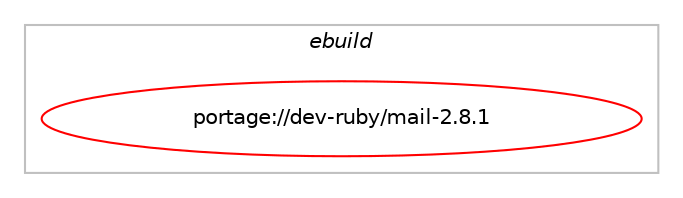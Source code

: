digraph prolog {

# *************
# Graph options
# *************

newrank=true;
concentrate=true;
compound=true;
graph [rankdir=LR,fontname=Helvetica,fontsize=10,ranksep=1.5];#, ranksep=2.5, nodesep=0.2];
edge  [arrowhead=vee];
node  [fontname=Helvetica,fontsize=10];

# **********
# The ebuild
# **********

subgraph cluster_leftcol {
color=gray;
label=<<i>ebuild</i>>;
id [label="portage://dev-ruby/mail-2.8.1", color=red, width=4, href="../dev-ruby/mail-2.8.1.svg"];
}

# ****************
# The dependencies
# ****************

subgraph cluster_midcol {
color=gray;
label=<<i>dependencies</i>>;
subgraph cluster_compile {
fillcolor="#eeeeee";
style=filled;
label=<<i>compile</i>>;
# *** BEGIN UNKNOWN DEPENDENCY TYPE (TODO) ***
# id -> equal(use_conditional_group(positive,ruby_targets_ruby31,portage://dev-ruby/mail-2.8.1,[package_dependency(portage://dev-ruby/mail-2.8.1,install,no,dev-lang,ruby,none,[,,],[slot(3.1)],[])]))
# *** END UNKNOWN DEPENDENCY TYPE (TODO) ***

# *** BEGIN UNKNOWN DEPENDENCY TYPE (TODO) ***
# id -> equal(use_conditional_group(positive,ruby_targets_ruby31,portage://dev-ruby/mail-2.8.1,[package_dependency(portage://dev-ruby/mail-2.8.1,install,no,virtual,rubygems,none,[,,],[],[use(enable(ruby_targets_ruby31),negative)])]))
# *** END UNKNOWN DEPENDENCY TYPE (TODO) ***

# *** BEGIN UNKNOWN DEPENDENCY TYPE (TODO) ***
# id -> equal(use_conditional_group(positive,ruby_targets_ruby32,portage://dev-ruby/mail-2.8.1,[package_dependency(portage://dev-ruby/mail-2.8.1,install,no,dev-lang,ruby,none,[,,],[slot(3.2)],[])]))
# *** END UNKNOWN DEPENDENCY TYPE (TODO) ***

# *** BEGIN UNKNOWN DEPENDENCY TYPE (TODO) ***
# id -> equal(use_conditional_group(positive,ruby_targets_ruby32,portage://dev-ruby/mail-2.8.1,[package_dependency(portage://dev-ruby/mail-2.8.1,install,no,virtual,rubygems,none,[,,],[],[use(enable(ruby_targets_ruby32),negative)])]))
# *** END UNKNOWN DEPENDENCY TYPE (TODO) ***

# *** BEGIN UNKNOWN DEPENDENCY TYPE (TODO) ***
# id -> equal(use_conditional_group(positive,ruby_targets_ruby33,portage://dev-ruby/mail-2.8.1,[package_dependency(portage://dev-ruby/mail-2.8.1,install,no,dev-lang,ruby,none,[,,],[slot(3.3)],[])]))
# *** END UNKNOWN DEPENDENCY TYPE (TODO) ***

# *** BEGIN UNKNOWN DEPENDENCY TYPE (TODO) ***
# id -> equal(use_conditional_group(positive,ruby_targets_ruby33,portage://dev-ruby/mail-2.8.1,[package_dependency(portage://dev-ruby/mail-2.8.1,install,no,virtual,rubygems,none,[,,],[],[use(enable(ruby_targets_ruby33),negative)])]))
# *** END UNKNOWN DEPENDENCY TYPE (TODO) ***

}
subgraph cluster_compileandrun {
fillcolor="#eeeeee";
style=filled;
label=<<i>compile and run</i>>;
}
subgraph cluster_run {
fillcolor="#eeeeee";
style=filled;
label=<<i>run</i>>;
# *** BEGIN UNKNOWN DEPENDENCY TYPE (TODO) ***
# id -> equal(use_conditional_group(positive,ruby_targets_ruby31,portage://dev-ruby/mail-2.8.1,[package_dependency(portage://dev-ruby/mail-2.8.1,run,no,dev-lang,ruby,none,[,,],[slot(3.1)],[])]))
# *** END UNKNOWN DEPENDENCY TYPE (TODO) ***

# *** BEGIN UNKNOWN DEPENDENCY TYPE (TODO) ***
# id -> equal(use_conditional_group(positive,ruby_targets_ruby31,portage://dev-ruby/mail-2.8.1,[package_dependency(portage://dev-ruby/mail-2.8.1,run,no,dev-ruby,mini_mime,greaterequal,[0.1.1,,,0.1.1],[],[use(enable(ruby_targets_ruby31),negative)]),package_dependency(portage://dev-ruby/mail-2.8.1,run,no,dev-ruby,net-imap,none,[,,],[],[use(enable(ruby_targets_ruby31),negative)]),package_dependency(portage://dev-ruby/mail-2.8.1,run,no,dev-ruby,net-pop,none,[,,],[],[use(enable(ruby_targets_ruby31),negative)]),package_dependency(portage://dev-ruby/mail-2.8.1,run,no,dev-ruby,net-smtp,none,[,,],[],[use(enable(ruby_targets_ruby31),negative)])]))
# *** END UNKNOWN DEPENDENCY TYPE (TODO) ***

# *** BEGIN UNKNOWN DEPENDENCY TYPE (TODO) ***
# id -> equal(use_conditional_group(positive,ruby_targets_ruby31,portage://dev-ruby/mail-2.8.1,[package_dependency(portage://dev-ruby/mail-2.8.1,run,no,virtual,rubygems,none,[,,],[],[use(enable(ruby_targets_ruby31),negative)])]))
# *** END UNKNOWN DEPENDENCY TYPE (TODO) ***

# *** BEGIN UNKNOWN DEPENDENCY TYPE (TODO) ***
# id -> equal(use_conditional_group(positive,ruby_targets_ruby32,portage://dev-ruby/mail-2.8.1,[package_dependency(portage://dev-ruby/mail-2.8.1,run,no,dev-lang,ruby,none,[,,],[slot(3.2)],[])]))
# *** END UNKNOWN DEPENDENCY TYPE (TODO) ***

# *** BEGIN UNKNOWN DEPENDENCY TYPE (TODO) ***
# id -> equal(use_conditional_group(positive,ruby_targets_ruby32,portage://dev-ruby/mail-2.8.1,[package_dependency(portage://dev-ruby/mail-2.8.1,run,no,dev-ruby,mini_mime,greaterequal,[0.1.1,,,0.1.1],[],[use(enable(ruby_targets_ruby32),negative)]),package_dependency(portage://dev-ruby/mail-2.8.1,run,no,dev-ruby,net-imap,none,[,,],[],[use(enable(ruby_targets_ruby32),negative)]),package_dependency(portage://dev-ruby/mail-2.8.1,run,no,dev-ruby,net-pop,none,[,,],[],[use(enable(ruby_targets_ruby32),negative)]),package_dependency(portage://dev-ruby/mail-2.8.1,run,no,dev-ruby,net-smtp,none,[,,],[],[use(enable(ruby_targets_ruby32),negative)])]))
# *** END UNKNOWN DEPENDENCY TYPE (TODO) ***

# *** BEGIN UNKNOWN DEPENDENCY TYPE (TODO) ***
# id -> equal(use_conditional_group(positive,ruby_targets_ruby32,portage://dev-ruby/mail-2.8.1,[package_dependency(portage://dev-ruby/mail-2.8.1,run,no,virtual,rubygems,none,[,,],[],[use(enable(ruby_targets_ruby32),negative)])]))
# *** END UNKNOWN DEPENDENCY TYPE (TODO) ***

# *** BEGIN UNKNOWN DEPENDENCY TYPE (TODO) ***
# id -> equal(use_conditional_group(positive,ruby_targets_ruby33,portage://dev-ruby/mail-2.8.1,[package_dependency(portage://dev-ruby/mail-2.8.1,run,no,dev-lang,ruby,none,[,,],[slot(3.3)],[])]))
# *** END UNKNOWN DEPENDENCY TYPE (TODO) ***

# *** BEGIN UNKNOWN DEPENDENCY TYPE (TODO) ***
# id -> equal(use_conditional_group(positive,ruby_targets_ruby33,portage://dev-ruby/mail-2.8.1,[package_dependency(portage://dev-ruby/mail-2.8.1,run,no,dev-ruby,mini_mime,greaterequal,[0.1.1,,,0.1.1],[],[use(enable(ruby_targets_ruby33),negative)]),package_dependency(portage://dev-ruby/mail-2.8.1,run,no,dev-ruby,net-imap,none,[,,],[],[use(enable(ruby_targets_ruby33),negative)]),package_dependency(portage://dev-ruby/mail-2.8.1,run,no,dev-ruby,net-pop,none,[,,],[],[use(enable(ruby_targets_ruby33),negative)]),package_dependency(portage://dev-ruby/mail-2.8.1,run,no,dev-ruby,net-smtp,none,[,,],[],[use(enable(ruby_targets_ruby33),negative)])]))
# *** END UNKNOWN DEPENDENCY TYPE (TODO) ***

# *** BEGIN UNKNOWN DEPENDENCY TYPE (TODO) ***
# id -> equal(use_conditional_group(positive,ruby_targets_ruby33,portage://dev-ruby/mail-2.8.1,[package_dependency(portage://dev-ruby/mail-2.8.1,run,no,virtual,rubygems,none,[,,],[],[use(enable(ruby_targets_ruby33),negative)])]))
# *** END UNKNOWN DEPENDENCY TYPE (TODO) ***

}
}

# **************
# The candidates
# **************

subgraph cluster_choices {
rank=same;
color=gray;
label=<<i>candidates</i>>;

}

}
